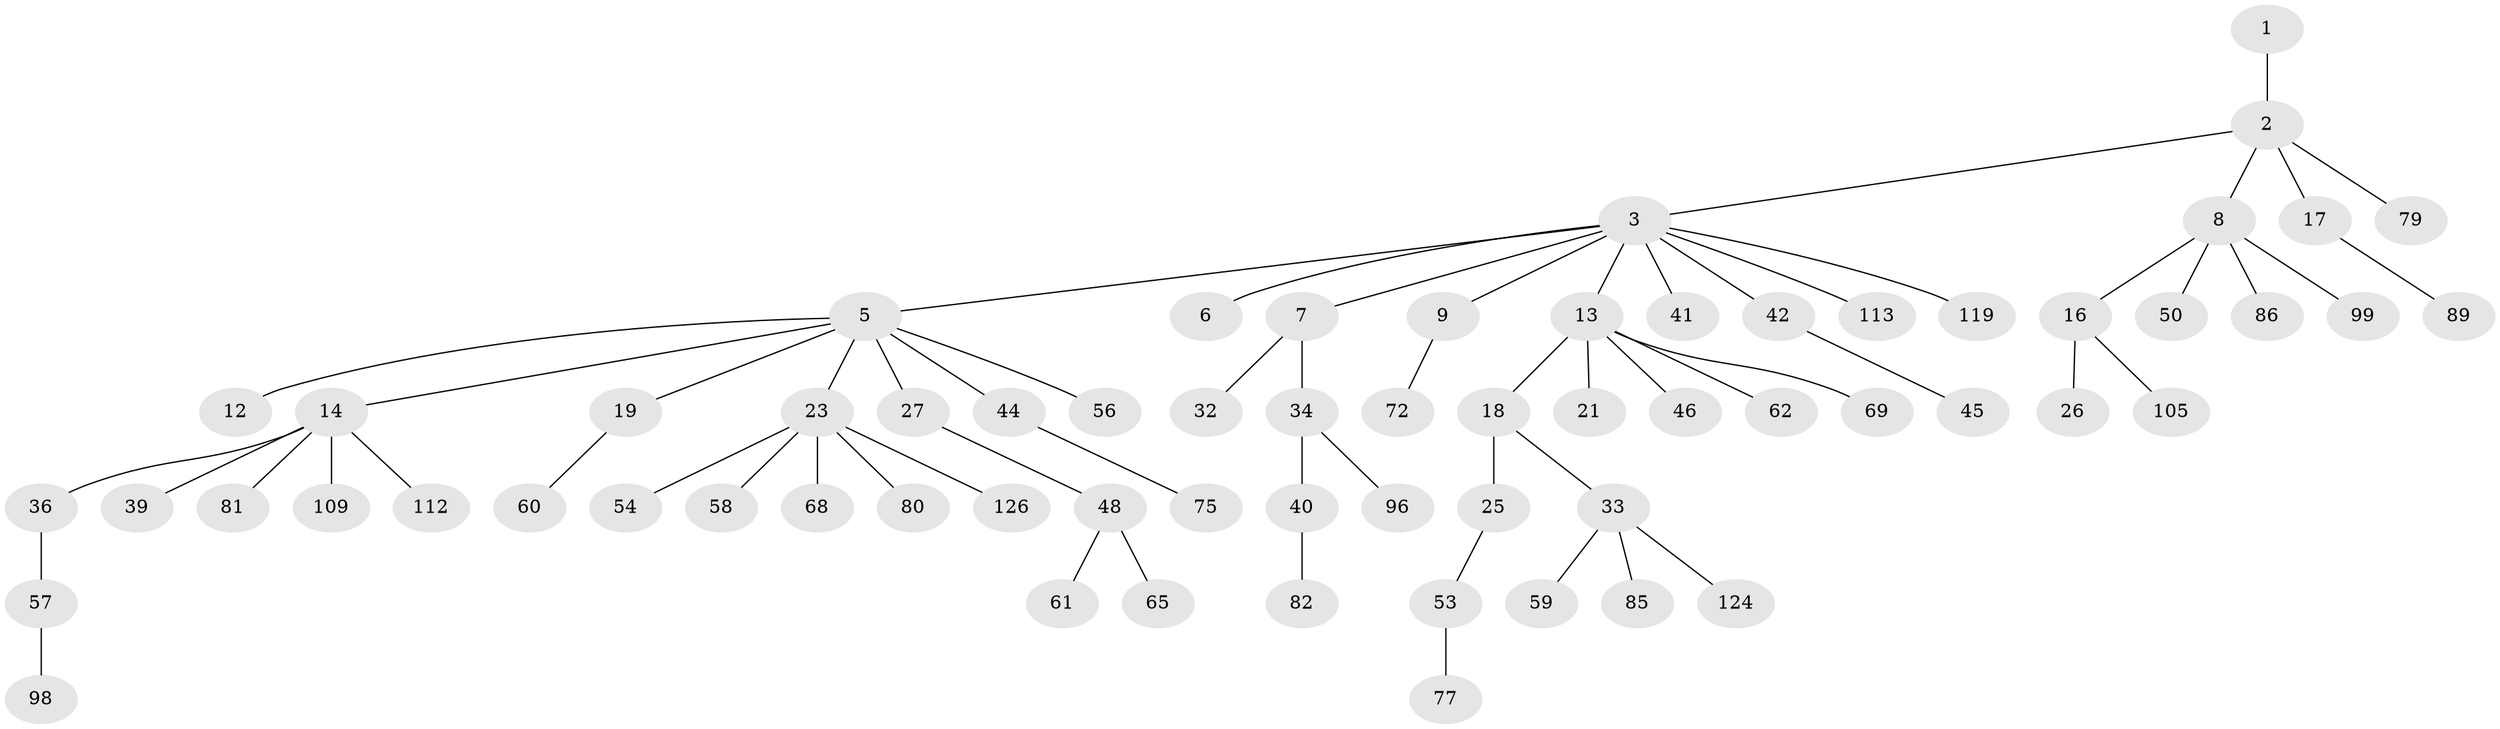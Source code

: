 // original degree distribution, {1: 0.48854961832061067, 5: 0.03816793893129771, 8: 0.007633587786259542, 4: 0.04580152671755725, 6: 0.022900763358778626, 2: 0.26717557251908397, 3: 0.1297709923664122}
// Generated by graph-tools (version 1.1) at 2025/19/03/04/25 18:19:16]
// undirected, 65 vertices, 64 edges
graph export_dot {
graph [start="1"]
  node [color=gray90,style=filled];
  1;
  2;
  3 [super="+4"];
  5 [super="+11"];
  6 [super="+122"];
  7 [super="+28"];
  8 [super="+20+10+31"];
  9 [super="+73+29+118"];
  12;
  13 [super="+15"];
  14 [super="+22"];
  16;
  17 [super="+84+49"];
  18;
  19 [super="+37"];
  21 [super="+111+90"];
  23 [super="+116+70+35+24"];
  25;
  26 [super="+30"];
  27 [super="+102"];
  32 [super="+104+43"];
  33 [super="+38"];
  34;
  36;
  39 [super="+87"];
  40;
  41 [super="+51"];
  42 [super="+121"];
  44 [super="+55"];
  45 [super="+74"];
  46 [super="+83"];
  48 [super="+52"];
  50 [super="+93"];
  53 [super="+71"];
  54;
  56;
  57;
  58;
  59;
  60 [super="+120"];
  61 [super="+66"];
  62 [super="+64+110"];
  65;
  68 [super="+78"];
  69;
  72 [super="+100"];
  75 [super="+127+91+76"];
  77;
  79;
  80;
  81;
  82 [super="+123"];
  85;
  86;
  89 [super="+114"];
  96;
  98;
  99;
  105;
  109;
  112;
  113;
  119;
  124;
  126;
  1 -- 2;
  2 -- 3;
  2 -- 8;
  2 -- 17;
  2 -- 79;
  3 -- 5;
  3 -- 13;
  3 -- 41;
  3 -- 42;
  3 -- 113;
  3 -- 119;
  3 -- 9;
  3 -- 6;
  3 -- 7;
  5 -- 12;
  5 -- 14;
  5 -- 23;
  5 -- 56;
  5 -- 19;
  5 -- 27;
  5 -- 44;
  7 -- 32;
  7 -- 34;
  8 -- 99;
  8 -- 16;
  8 -- 50;
  8 -- 86;
  9 -- 72;
  13 -- 18;
  13 -- 46;
  13 -- 62;
  13 -- 21;
  13 -- 69;
  14 -- 39;
  14 -- 81;
  14 -- 109;
  14 -- 112;
  14 -- 36;
  16 -- 26;
  16 -- 105;
  17 -- 89;
  18 -- 25;
  18 -- 33;
  19 -- 60;
  23 -- 80;
  23 -- 126;
  23 -- 58;
  23 -- 68;
  23 -- 54;
  25 -- 53;
  27 -- 48;
  33 -- 59;
  33 -- 85;
  33 -- 124;
  34 -- 40;
  34 -- 96;
  36 -- 57;
  40 -- 82;
  42 -- 45;
  44 -- 75;
  48 -- 65;
  48 -- 61;
  53 -- 77;
  57 -- 98;
}
